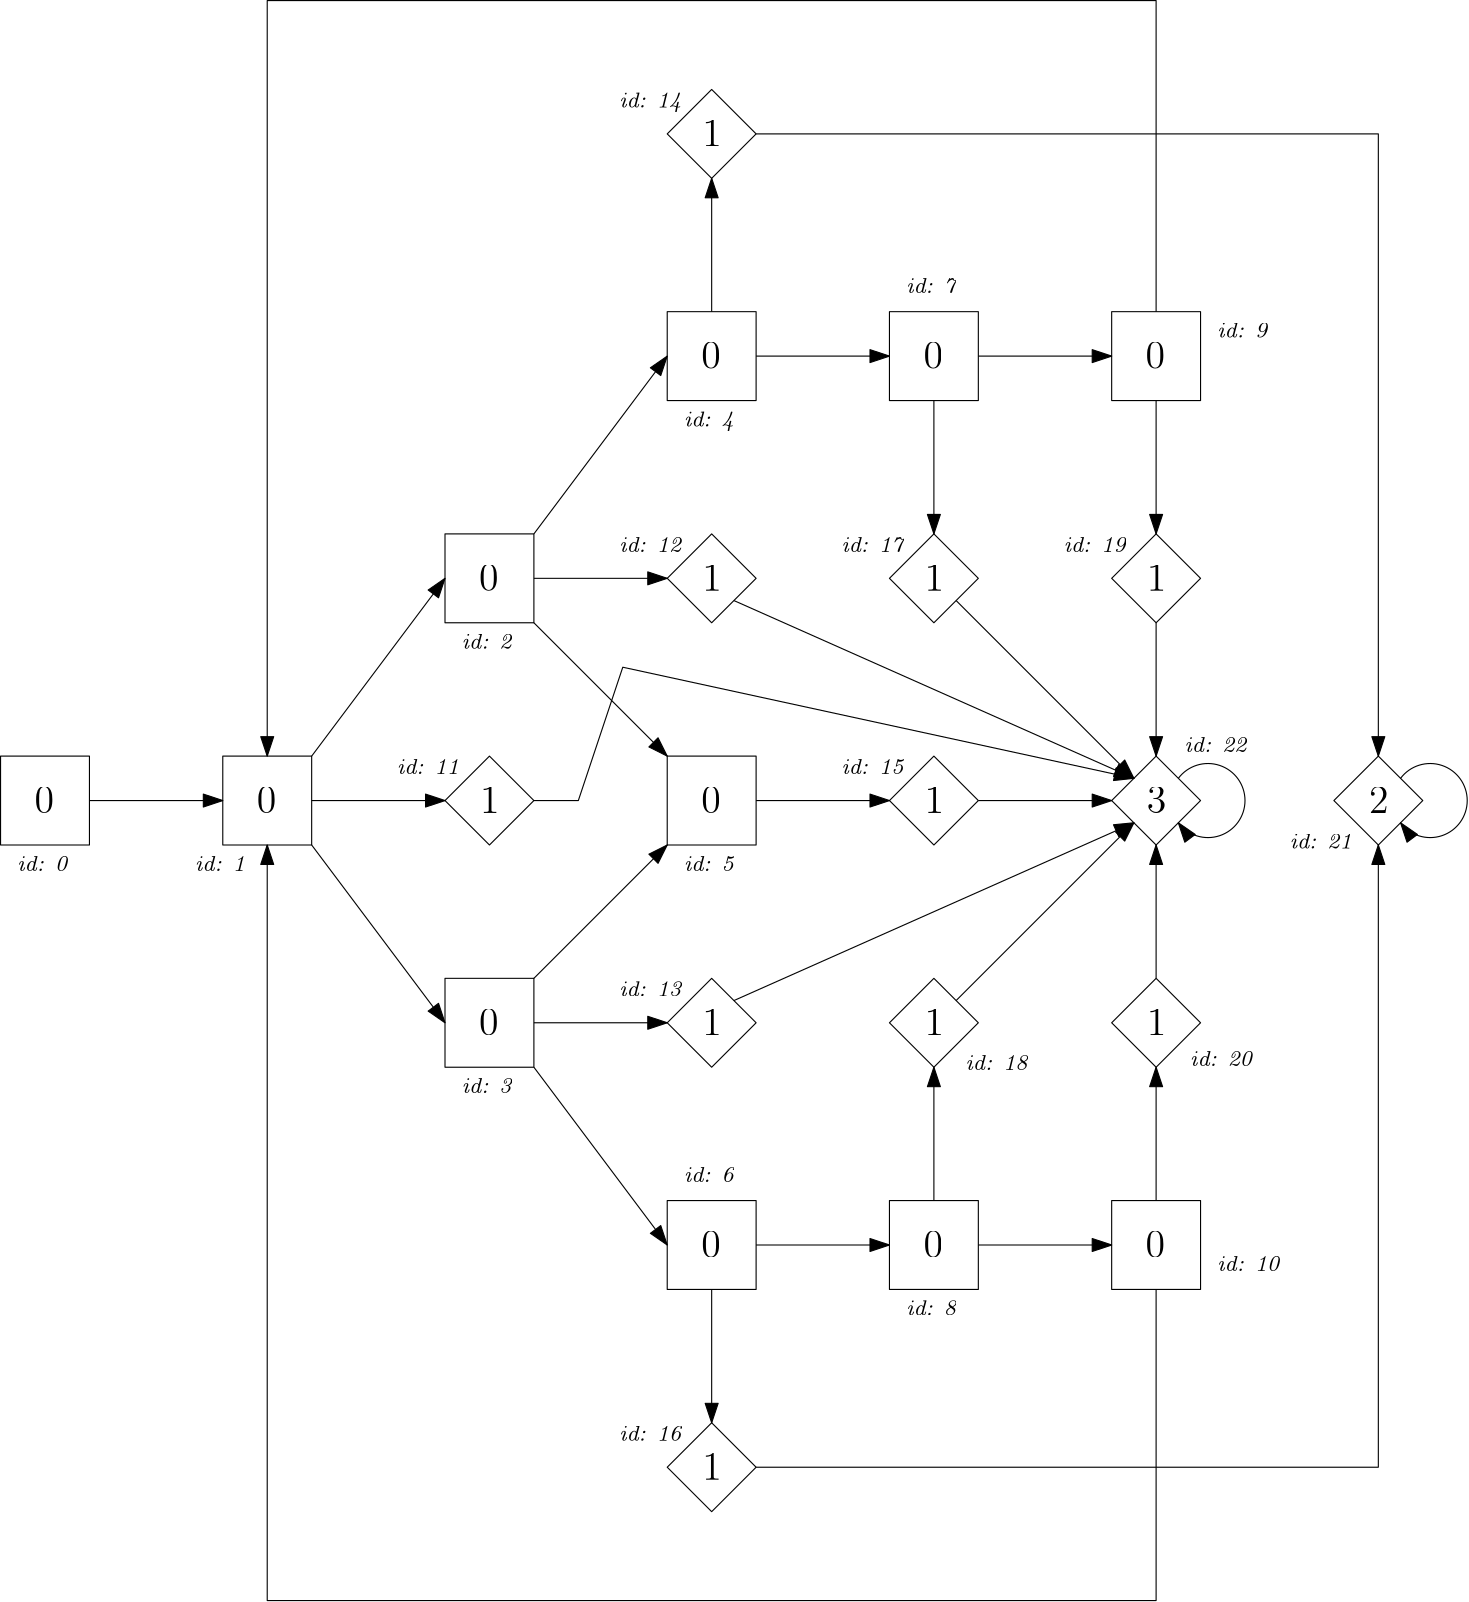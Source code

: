 <?xml version="1.0"?>
<!DOCTYPE ipe SYSTEM "ipe.dtd">
<ipe version="70206" creator="Ipe 7.2.6">
<info created="D:20170327194353" modified="D:20170331122520"/>
<ipestyle name="basic">
<symbol name="arrow/arc(spx)">
<path stroke="sym-stroke" fill="sym-stroke" pen="sym-pen">
0 0 m
-1 0.333 l
-1 -0.333 l
h
</path>
</symbol>
<symbol name="arrow/farc(spx)">
<path stroke="sym-stroke" fill="white" pen="sym-pen">
0 0 m
-1 0.333 l
-1 -0.333 l
h
</path>
</symbol>
<symbol name="arrow/ptarc(spx)">
<path stroke="sym-stroke" fill="sym-stroke" pen="sym-pen">
0 0 m
-1 0.333 l
-0.8 0 l
-1 -0.333 l
h
</path>
</symbol>
<symbol name="arrow/fptarc(spx)">
<path stroke="sym-stroke" fill="white" pen="sym-pen">
0 0 m
-1 0.333 l
-0.8 0 l
-1 -0.333 l
h
</path>
</symbol>
<symbol name="mark/circle(sx)" transformations="translations">
<path fill="sym-stroke">
0.6 0 0 0.6 0 0 e
0.4 0 0 0.4 0 0 e
</path>
</symbol>
<symbol name="mark/disk(sx)" transformations="translations">
<path fill="sym-stroke">
0.6 0 0 0.6 0 0 e
</path>
</symbol>
<symbol name="mark/fdisk(sfx)" transformations="translations">
<group>
<path fill="sym-fill">
0.5 0 0 0.5 0 0 e
</path>
<path fill="sym-stroke" fillrule="eofill">
0.6 0 0 0.6 0 0 e
0.4 0 0 0.4 0 0 e
</path>
</group>
</symbol>
<symbol name="mark/box(sx)" transformations="translations">
<path fill="sym-stroke" fillrule="eofill">
-0.6 -0.6 m
0.6 -0.6 l
0.6 0.6 l
-0.6 0.6 l
h
-0.4 -0.4 m
0.4 -0.4 l
0.4 0.4 l
-0.4 0.4 l
h
</path>
</symbol>
<symbol name="mark/square(sx)" transformations="translations">
<path fill="sym-stroke">
-0.6 -0.6 m
0.6 -0.6 l
0.6 0.6 l
-0.6 0.6 l
h
</path>
</symbol>
<symbol name="mark/fsquare(sfx)" transformations="translations">
<group>
<path fill="sym-fill">
-0.5 -0.5 m
0.5 -0.5 l
0.5 0.5 l
-0.5 0.5 l
h
</path>
<path fill="sym-stroke" fillrule="eofill">
-0.6 -0.6 m
0.6 -0.6 l
0.6 0.6 l
-0.6 0.6 l
h
-0.4 -0.4 m
0.4 -0.4 l
0.4 0.4 l
-0.4 0.4 l
h
</path>
</group>
</symbol>
<symbol name="mark/cross(sx)" transformations="translations">
<group>
<path fill="sym-stroke">
-0.43 -0.57 m
0.57 0.43 l
0.43 0.57 l
-0.57 -0.43 l
h
</path>
<path fill="sym-stroke">
-0.43 0.57 m
0.57 -0.43 l
0.43 -0.57 l
-0.57 0.43 l
h
</path>
</group>
</symbol>
<symbol name="arrow/fnormal(spx)">
<path stroke="sym-stroke" fill="white" pen="sym-pen">
0 0 m
-1 0.333 l
-1 -0.333 l
h
</path>
</symbol>
<symbol name="arrow/pointed(spx)">
<path stroke="sym-stroke" fill="sym-stroke" pen="sym-pen">
0 0 m
-1 0.333 l
-0.8 0 l
-1 -0.333 l
h
</path>
</symbol>
<symbol name="arrow/fpointed(spx)">
<path stroke="sym-stroke" fill="white" pen="sym-pen">
0 0 m
-1 0.333 l
-0.8 0 l
-1 -0.333 l
h
</path>
</symbol>
<symbol name="arrow/linear(spx)">
<path stroke="sym-stroke" pen="sym-pen">
-1 0.333 m
0 0 l
-1 -0.333 l
</path>
</symbol>
<symbol name="arrow/fdouble(spx)">
<path stroke="sym-stroke" fill="white" pen="sym-pen">
0 0 m
-1 0.333 l
-1 -0.333 l
h
-1 0 m
-2 0.333 l
-2 -0.333 l
h
</path>
</symbol>
<symbol name="arrow/double(spx)">
<path stroke="sym-stroke" fill="sym-stroke" pen="sym-pen">
0 0 m
-1 0.333 l
-1 -0.333 l
h
-1 0 m
-2 0.333 l
-2 -0.333 l
h
</path>
</symbol>
<pen name="heavier" value="0.8"/>
<pen name="fat" value="1.2"/>
<pen name="ultrafat" value="2"/>
<symbolsize name="large" value="5"/>
<symbolsize name="small" value="2"/>
<symbolsize name="tiny" value="1.1"/>
<arrowsize name="large" value="10"/>
<arrowsize name="small" value="5"/>
<arrowsize name="tiny" value="3"/>
<color name="red" value="1 0 0"/>
<color name="green" value="0 1 0"/>
<color name="blue" value="0 0 1"/>
<color name="yellow" value="1 1 0"/>
<color name="orange" value="1 0.647 0"/>
<color name="gold" value="1 0.843 0"/>
<color name="purple" value="0.627 0.125 0.941"/>
<color name="gray" value="0.745"/>
<color name="brown" value="0.647 0.165 0.165"/>
<color name="navy" value="0 0 0.502"/>
<color name="pink" value="1 0.753 0.796"/>
<color name="seagreen" value="0.18 0.545 0.341"/>
<color name="turquoise" value="0.251 0.878 0.816"/>
<color name="violet" value="0.933 0.51 0.933"/>
<color name="darkblue" value="0 0 0.545"/>
<color name="darkcyan" value="0 0.545 0.545"/>
<color name="darkgray" value="0.663"/>
<color name="darkgreen" value="0 0.392 0"/>
<color name="darkmagenta" value="0.545 0 0.545"/>
<color name="darkorange" value="1 0.549 0"/>
<color name="darkred" value="0.545 0 0"/>
<color name="lightblue" value="0.678 0.847 0.902"/>
<color name="lightcyan" value="0.878 1 1"/>
<color name="lightgray" value="0.827"/>
<color name="lightgreen" value="0.565 0.933 0.565"/>
<color name="lightyellow" value="1 1 0.878"/>
<dashstyle name="dashed" value="[4] 0"/>
<dashstyle name="dotted" value="[1 3] 0"/>
<dashstyle name="dash dotted" value="[4 2 1 2] 0"/>
<dashstyle name="dash dot dotted" value="[4 2 1 2 1 2] 0"/>
<textsize name="large" value="\large"/>
<textsize name="small" value="\small"/>
<textsize name="tiny" value="\tiny"/>
<textsize name="Large" value="\Large"/>
<textsize name="LARGE" value="\LARGE"/>
<textsize name="huge" value="\huge"/>
<textsize name="Huge" value="\Huge"/>
<textsize name="footnote" value="\footnotesize"/>
<textstyle name="center" begin="\begin{center}" end="\end{center}"/>
<textstyle name="itemize" begin="\begin{itemize}" end="\end{itemize}"/>
<textstyle name="item" begin="\begin{itemize}\item{}" end="\end{itemize}"/>
<gridsize name="4 pts" value="4"/>
<gridsize name="8 pts (~3 mm)" value="8"/>
<gridsize name="16 pts (~6 mm)" value="16"/>
<gridsize name="32 pts (~12 mm)" value="32"/>
<gridsize name="10 pts (~3.5 mm)" value="10"/>
<gridsize name="20 pts (~7 mm)" value="20"/>
<gridsize name="14 pts (~5 mm)" value="14"/>
<gridsize name="28 pts (~10 mm)" value="28"/>
<gridsize name="56 pts (~20 mm)" value="56"/>
<anglesize name="90 deg" value="90"/>
<anglesize name="60 deg" value="60"/>
<anglesize name="45 deg" value="45"/>
<anglesize name="30 deg" value="30"/>
<anglesize name="22.5 deg" value="22.5"/>
<opacity name="10%" value="0.1"/>
<opacity name="30%" value="0.3"/>
<opacity name="50%" value="0.5"/>
<opacity name="75%" value="0.75"/>
<tiling name="falling" angle="-60" step="4" width="1"/>
<tiling name="rising" angle="30" step="4" width="1"/>
</ipestyle>
<page>
<layer name="alpha"/>
<view layers="alpha" active="alpha"/>
<path layer="alpha" matrix="1 0 0 1 -48 -208" stroke="black">
64 768 m
64 736 l
96 736 l
96 768 l
h
</path>
<path matrix="1 0 0 1 64 32" stroke="black">
208 768 m
192 752 l
208 736 l
224 752 l
h
</path>
<text matrix="1 0 0 1 -45.4897 -212.303" transformations="translations" pos="73.7103 751.821" stroke="black" type="label" width="7.024" height="9.245" depth="0" valign="baseline" size="Large" style="math">0</text>
<text matrix="1 0 0 1 194.897 27.6966" transformations="translations" pos="73.7103 751.821" stroke="black" type="label" width="7.024" height="9.245" depth="0" valign="baseline" size="Large" style="math">1</text>
<text matrix="1 0 0 1 -41.9834 -265.319" transformations="translations" pos="64 784" stroke="black" type="label" width="17.927" height="5.535" depth="0" valign="baseline" size="footnote">\it id: 0</text>
<text matrix="1 0 0 1 174.705 9.52412" transformations="translations" pos="64 784" stroke="black" type="label" width="22.3" height="5.535" depth="1.55" valign="baseline" size="footnote">\it id: 14</text>
<path matrix="1 0 0 1 32 -208" stroke="black">
64 768 m
64 736 l
96 736 l
96 768 l
h
</path>
<text matrix="1 0 0 1 34.5103 -212.303" transformations="translations" pos="73.7103 751.821" stroke="black" type="label" width="7.024" height="9.245" depth="0" valign="baseline" size="Large" style="math">0</text>
<text matrix="1 0 0 1 22.0166 -265.319" transformations="translations" pos="64 784" stroke="black" type="label" width="17.927" height="5.535" depth="0" valign="baseline" size="footnote">\it id: 1</text>
<path matrix="1 0 0 1 0 -16" stroke="black" arrow="normal/normal">
48 560 m
96 560 l
</path>
<path matrix="1 0 0 1 112 -128" stroke="black">
64 768 m
64 736 l
96 736 l
96 768 l
h
</path>
<text matrix="1 0 0 1 114.51 -132.303" transformations="translations" pos="73.7103 751.821" stroke="black" type="label" width="7.024" height="9.245" depth="0" valign="baseline" size="Large" style="math">0</text>
<text matrix="1 0 0 1 118.017 -185.319" transformations="translations" pos="64 784" stroke="black" type="label" width="17.927" height="5.535" depth="0" valign="baseline" size="footnote">\it id: 2</text>
<path matrix="1 0 0 1 112 -288" stroke="black">
64 768 m
64 736 l
96 736 l
96 768 l
h
</path>
<text matrix="1 0 0 1 114.51 -292.303" transformations="translations" pos="73.7103 751.821" stroke="black" type="label" width="7.024" height="9.245" depth="0" valign="baseline" size="Large" style="math">0</text>
<text matrix="1 0 0 1 118.017 -345.319" transformations="translations" pos="64 784" stroke="black" type="label" width="17.927" height="5.535" depth="0" valign="baseline" size="footnote">\it id: 3</text>
<path matrix="1 0 0 1 192 -48" stroke="black">
64 768 m
64 736 l
96 736 l
96 768 l
h
</path>
<text matrix="1 0 0 1 194.51 -52.303" transformations="translations" pos="73.7103 751.821" stroke="black" type="label" width="7.024" height="9.245" depth="0" valign="baseline" size="Large" style="math">0</text>
<text matrix="1 0 0 1 198.017 -105.319" transformations="translations" pos="64 784" stroke="black" type="label" width="17.927" height="5.535" depth="1.55" valign="baseline" size="footnote">\it id: 4</text>
<path matrix="1 0 0 1 192 -368" stroke="black">
64 768 m
64 736 l
96 736 l
96 768 l
h
</path>
<text matrix="1 0 0 1 194.51 -372.303" transformations="translations" pos="73.7103 751.821" stroke="black" type="label" width="7.024" height="9.245" depth="0" valign="baseline" size="Large" style="math">0</text>
<text matrix="1 0 0 1 198.017 -377.319" transformations="translations" pos="64 784" stroke="black" type="label" width="17.927" height="5.535" depth="0" valign="baseline" size="footnote">\it id: 6</text>
<path matrix="1 0 0 1 192 -208" stroke="black">
64 768 m
64 736 l
96 736 l
96 768 l
h
</path>
<text matrix="1 0 0 1 194.51 -212.303" transformations="translations" pos="73.7103 751.821" stroke="black" type="label" width="7.024" height="9.245" depth="0" valign="baseline" size="Large" style="math">0</text>
<text matrix="1 0 0 1 198.017 -265.319" transformations="translations" pos="64 784" stroke="black" type="label" width="17.927" height="5.535" depth="0" valign="baseline" size="footnote">\it id: 5</text>
<path matrix="1 0 0 1 64 -448" stroke="black">
208 768 m
192 752 l
208 736 l
224 752 l
h
</path>
<text matrix="1 0 0 1 194.897 -452.303" transformations="translations" pos="73.7103 751.821" stroke="black" type="label" width="7.024" height="9.245" depth="0" valign="baseline" size="Large" style="math">1</text>
<text matrix="1 0 0 1 174.705 -470.476" transformations="translations" pos="64 784" stroke="black" type="label" width="22.3" height="5.535" depth="0" valign="baseline" size="footnote">\it id: 16</text>
<path stroke="black" arrow="normal/normal">
272 720 m
272 768 l
</path>
<path stroke="black" arrow="normal/normal">
272 368 m
272 320 l
</path>
<path stroke="black" arrow="normal/normal">
128 544 m
176 544 l
</path>
<path stroke="black" arrow="normal/normal">
128 560 m
176 624 l
</path>
<path stroke="black" arrow="normal/normal">
128 528 m
176 464 l
</path>
<path stroke="black" arrow="normal/normal">
208 448 m
256 384 l
</path>
<path stroke="black" arrow="normal/normal">
208 640 m
256 704 l
</path>
<path matrix="1 0 0 1 272 -48" stroke="black">
64 768 m
64 736 l
96 736 l
96 768 l
h
</path>
<text matrix="1 0 0 1 274.51 -52.303" transformations="translations" pos="73.7103 751.821" stroke="black" type="label" width="7.024" height="9.245" depth="0" valign="baseline" size="Large" style="math">0</text>
<text matrix="1 0 0 1 278.017 -57.319" transformations="translations" pos="64 784" stroke="black" type="label" width="17.927" height="5.535" depth="1.55" valign="baseline" size="footnote">\it id: 7</text>
<path matrix="1 0 0 1 272 -368" stroke="black">
64 768 m
64 736 l
96 736 l
96 768 l
h
</path>
<text matrix="1 0 0 1 274.51 -372.303" transformations="translations" pos="73.7103 751.821" stroke="black" type="label" width="7.024" height="9.245" depth="0" valign="baseline" size="Large" style="math">0</text>
<text matrix="1 0 0 1 278.017 -425.319" transformations="translations" pos="64 784" stroke="black" type="label" width="17.927" height="5.535" depth="0" valign="baseline" size="footnote">\it id: 8</text>
<path matrix="1 0 0 1 352 -48" stroke="black">
64 768 m
64 736 l
96 736 l
96 768 l
h
</path>
<text matrix="1 0 0 1 354.51 -52.303" transformations="translations" pos="73.7103 751.821" stroke="black" type="label" width="7.024" height="9.245" depth="0" valign="baseline" size="Large" style="math">0</text>
<text matrix="1 0 0 1 390.017 -73.319" transformations="translations" pos="64 784" stroke="black" type="label" width="17.927" height="5.535" depth="0" valign="baseline" size="footnote">\it id: 9</text>
<path matrix="1 0 0 1 352 -368" stroke="black">
64 768 m
64 736 l
96 736 l
96 768 l
h
</path>
<text matrix="1 0 0 1 354.51 -372.303" transformations="translations" pos="73.7103 751.821" stroke="black" type="label" width="7.024" height="9.245" depth="0" valign="baseline" size="Large" style="math">0</text>
<text matrix="1 0 0 1 390.017 -409.319" transformations="translations" pos="64 784" stroke="black" type="label" width="22.3" height="5.535" depth="0" valign="baseline" size="footnote">\it id: 10</text>
<path stroke="black" arrow="normal/normal">
288 384 m
336 384 l
</path>
<path stroke="black" arrow="normal/normal">
368 384 m
416 384 l
</path>
<path stroke="black" arrow="normal/normal">
288 704 m
336 704 l
</path>
<path stroke="black" arrow="normal/normal">
368 704 m
416 704 l
</path>
<path matrix="1 0 0 1 224 -128" stroke="black">
208 768 m
192 752 l
208 736 l
224 752 l
h
</path>
<text matrix="1 0 0 1 354.897 -132.303" transformations="translations" pos="73.7103 751.821" stroke="black" type="label" width="7.024" height="9.245" depth="0" valign="baseline" size="Large" style="math">1</text>
<text matrix="1 0 0 1 334.705 -150.476" transformations="translations" pos="64 784" stroke="black" type="label" width="22.3" height="5.535" depth="0" valign="baseline" size="footnote">\it id: 19</text>
<path matrix="1 0 0 1 144 -128" stroke="black">
208 768 m
192 752 l
208 736 l
224 752 l
h
</path>
<text matrix="1 0 0 1 274.897 -132.303" transformations="translations" pos="73.7103 751.821" stroke="black" type="label" width="7.024" height="9.245" depth="0" valign="baseline" size="Large" style="math">1</text>
<text matrix="1 0 0 1 254.705 -150.476" transformations="translations" pos="64 784" stroke="black" type="label" width="22.3" height="5.535" depth="1.55" valign="baseline" size="footnote">\it id: 17</text>
<path matrix="1 0 0 1 144 -288" stroke="black">
208 768 m
192 752 l
208 736 l
224 752 l
h
</path>
<text matrix="1 0 0 1 274.897 -292.303" transformations="translations" pos="73.7103 751.821" stroke="black" type="label" width="7.024" height="9.245" depth="0" valign="baseline" size="Large" style="math">1</text>
<text matrix="1 0 0 1 299.405 -336.965" transformations="translations" pos="64 784" stroke="black" type="label" width="22.3" height="5.535" depth="0" valign="baseline" size="footnote">\it id: 18</text>
<path matrix="1 0 0 1 224 -288" stroke="black">
208 768 m
192 752 l
208 736 l
224 752 l
h
</path>
<text matrix="1 0 0 1 354.897 -292.303" transformations="translations" pos="73.7103 751.821" stroke="black" type="label" width="7.024" height="9.245" depth="0" valign="baseline" size="Large" style="math">1</text>
<text matrix="1 0 0 1 380.233 -335.581" transformations="translations" pos="64 784" stroke="black" type="label" width="22.3" height="5.535" depth="0" valign="baseline" size="footnote">\it id: 20</text>
<path matrix="1 0 0 1 144 -208" stroke="black">
208 768 m
192 752 l
208 736 l
224 752 l
h
</path>
<text matrix="1 0 0 1 274.897 -212.303" transformations="translations" pos="73.7103 751.821" stroke="black" type="label" width="7.024" height="9.245" depth="0" valign="baseline" size="Large" style="math">1</text>
<text matrix="1 0 0 1 254.705 -230.476" transformations="translations" pos="64 784" stroke="black" type="label" width="22.3" height="5.535" depth="0" valign="baseline" size="footnote">\it id: 15</text>
<path matrix="1 0 0 1 224 -208" stroke="black">
208 768 m
192 752 l
208 736 l
224 752 l
h
</path>
<text matrix="1 0 0 1 354.897 -212.303" transformations="translations" pos="73.7103 751.821" stroke="black" type="label" width="7.024" height="9.245" depth="0" valign="baseline" size="Large" style="math">3</text>
<text matrix="1 0 0 1 378.246 -222.485" transformations="translations" pos="64 784" stroke="black" type="label" width="22.3" height="5.535" depth="0" valign="baseline" size="footnote">\it id: 22</text>
<path stroke="black" arrow="normal/normal">
352 688 m
352 640 l
</path>
<path stroke="black" arrow="normal/normal">
432 688 m
432 640 l
</path>
<path matrix="1 0 0 1 80 0" stroke="black" arrow="normal/normal">
208 544 m
256 544 l
</path>
<path stroke="black" arrow="normal/normal">
352 400 m
352 448 l
</path>
<path stroke="black" arrow="normal/normal">
432 400 m
432 448 l
</path>
<path stroke="black" arrow="normal/normal">
432 368 m
432 256 l
112 256 l
112 528 l
</path>
<path stroke="black" arrow="normal/normal">
432 720 m
432 832 l
112 832 l
112 560 l
</path>
<path matrix="1 0 0 1 304 -208" stroke="black">
208 768 m
192 752 l
208 736 l
224 752 l
h
</path>
<text matrix="1 0 0 1 434.897 -212.303" transformations="translations" pos="73.7103 751.821" stroke="black" type="label" width="7.024" height="9.245" depth="0" valign="baseline" size="Large" style="math">2</text>
<text matrix="1 0 0 1 416.093 -257.279" transformations="translations" pos="64 784" stroke="black" type="label" width="22.3" height="5.535" depth="0" valign="baseline" size="footnote">\it id: 21</text>
<path stroke="black" arrow="normal/normal">
208 608 m
256 560 l
</path>
<path stroke="black" arrow="normal/normal">
208 480 m
256 528 l
</path>
<path stroke="black" arrow="normal/normal">
368 544 m
416 544 l
</path>
<path stroke="black" arrow="normal/normal">
360 616 m
424 552 l
</path>
<path stroke="black" arrow="normal/normal">
432 608 m
432 560 l
</path>
<path stroke="black" arrow="normal/normal">
432 480 m
432 528 l
</path>
<path stroke="black" arrow="normal/normal">
360 472 m
424 536 l
</path>
<path stroke="black" arrow="normal/normal">
288 784 m
512 784 l
512 560 l
</path>
<path stroke="black" arrow="normal/normal">
288 304 m
512 304 l
512 528 l
</path>
<path matrix="1 0 0 1 -16 -208" stroke="black">
208 768 m
192 752 l
208 736 l
224 752 l
h
</path>
<text matrix="1 0 0 1 114.897 -212.303" transformations="translations" pos="73.7103 751.821" stroke="black" type="label" width="7.024" height="9.245" depth="0" valign="baseline" size="Large" style="math">1</text>
<text matrix="1 0 0 1 94.705 -230.476" transformations="translations" pos="64 784" stroke="black" type="label" width="22.3" height="5.535" depth="0" valign="baseline" size="footnote">\it id: 11</text>
<path matrix="1 0 0 1 64 -128" stroke="black">
208 768 m
192 752 l
208 736 l
224 752 l
h
</path>
<text matrix="1 0 0 1 194.897 -132.303" transformations="translations" pos="73.7103 751.821" stroke="black" type="label" width="7.024" height="9.245" depth="0" valign="baseline" size="Large" style="math">1</text>
<text matrix="1 0 0 1 174.705 -150.476" transformations="translations" pos="64 784" stroke="black" type="label" width="22.3" height="5.535" depth="0" valign="baseline" size="footnote">\it id: 12</text>
<path matrix="1 0 0 1 64 -288" stroke="black">
208 768 m
192 752 l
208 736 l
224 752 l
h
</path>
<text matrix="1 0 0 1 194.897 -292.303" transformations="translations" pos="73.7103 751.821" stroke="black" type="label" width="7.024" height="9.245" depth="0" valign="baseline" size="Large" style="math">1</text>
<text matrix="1 0 0 1 174.705 -310.476" transformations="translations" pos="64 784" stroke="black" type="label" width="22.3" height="5.535" depth="0" valign="baseline" size="footnote">\it id: 13</text>
<path stroke="black" arrow="normal/normal">
208 624 m
256 624 l
</path>
<path stroke="black" arrow="normal/normal">
208 464 m
256 464 l
</path>
<path stroke="black" arrow="normal/normal">
280 472 m
424 536 l
</path>
<path stroke="black" arrow="normal/normal">
280 616 m
424 552 l
</path>
<path stroke="black" arrow="normal/normal">
208 544 m
224 544 l
240 592 l
424 552 l
</path>
<path stroke="black" arrow="normal/normal">
520 552 m
13.3333 0 0 -13.3333 530.667 544 520 536 a
</path>
<path stroke="black" arrow="normal/normal">
440 552 m
13.3333 0 0 -13.3333 450.667 544 440 536 a
</path>
</page>
</ipe>
